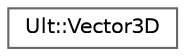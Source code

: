 digraph "Graphical Class Hierarchy"
{
 // LATEX_PDF_SIZE
  bgcolor="transparent";
  edge [fontname=Helvetica,fontsize=10,labelfontname=Helvetica,labelfontsize=10];
  node [fontname=Helvetica,fontsize=10,shape=box,height=0.2,width=0.4];
  rankdir="LR";
  Node0 [id="Node000000",label="Ult::Vector3D",height=0.2,width=0.4,color="grey40", fillcolor="white", style="filled",URL="$class_ult_1_1_vector3_d.html",tooltip=" "];
}
